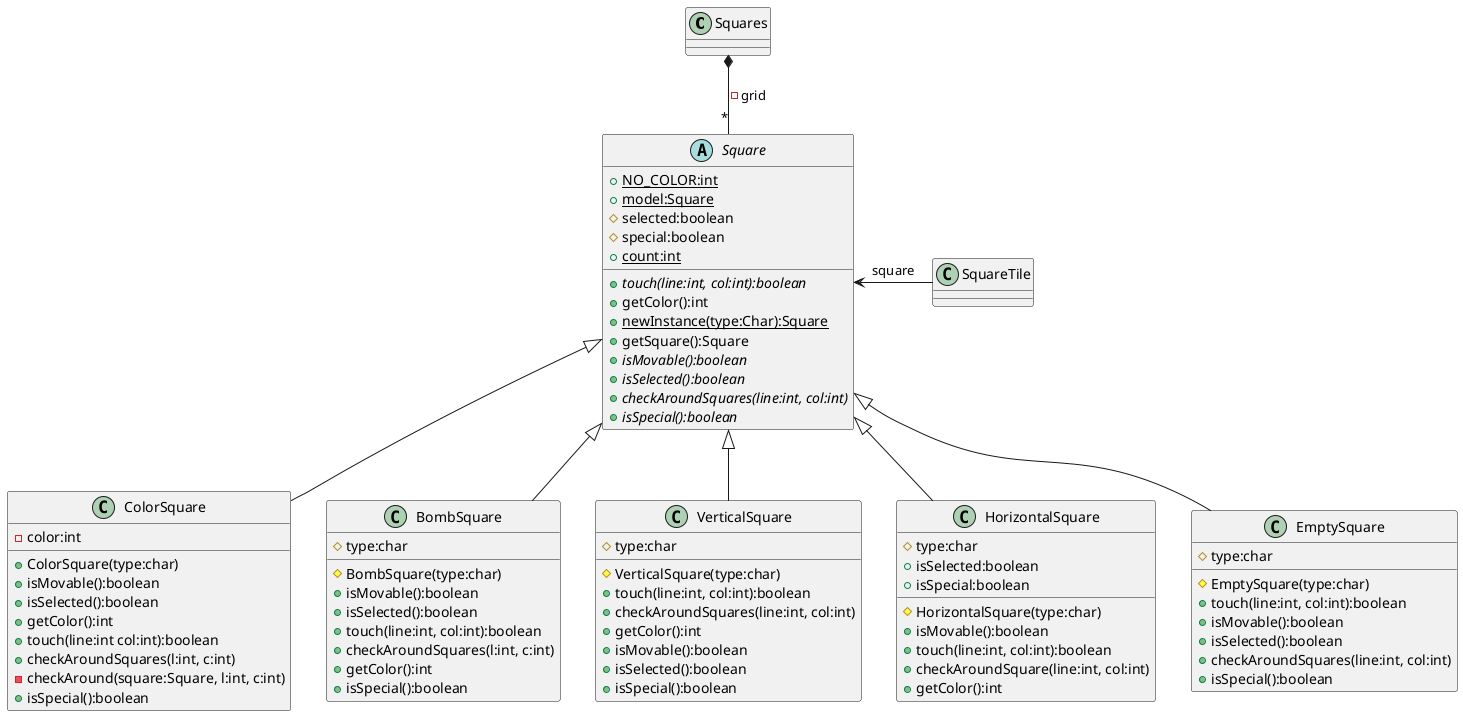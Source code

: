 @startuml


Squares *-- "*" Square : -grid

abstract class Square {
    +{static}NO_COLOR:int
    +{static}model:Square
    #selected:boolean
    #special:boolean
    +{static}count:int
    +{abstract}touch(line:int, col:int):boolean
    +getColor():int
    +{static}newInstance(type:Char):Square
    +getSquare():Square
    +{abstract}isMovable():boolean
    +{abstract}isSelected():boolean
    +{abstract}checkAroundSquares(line:int, col:int)
    +{abstract}isSpecial():boolean
}

class ColorSquare {
    -color:int
    +ColorSquare(type:char)
    +isMovable():boolean
    +isSelected():boolean
    +getColor():int
    +touch(line:int col:int):boolean
    +checkAroundSquares(l:int, c:int)
    -checkAround(square:Square, l:int, c:int)
    +isSpecial():boolean
}

class BombSquare {
    #type:char
    #BombSquare(type:char)
    +isMovable():boolean
    +isSelected():boolean
    +touch(line:int, col:int):boolean
    +checkAroundSquares(l:int, c:int)
    +getColor():int
    +isSpecial():boolean
}

class VerticalSquare {
    #type:char
    #VerticalSquare(type:char)
    +touch(line:int, col:int):boolean
    +checkAroundSquares(line:int, col:int)
    +getColor():int
    +isMovable():boolean
    +isSelected():boolean
    +isSpecial():boolean
}

class HorizontalSquare {
    #type:char
    #HorizontalSquare(type:char)
    +isMovable():boolean
    +isSelected:boolean
    +touch(line:int, col:int):boolean
    +checkAroundSquare(line:int, col:int)
    +getColor():int
    +isSpecial:boolean
}

class EmptySquare {
    #type:char
    #EmptySquare(type:char)
    +touch(line:int, col:int):boolean
    +isMovable():boolean
    +isSelected():boolean
    +checkAroundSquares(line:int, col:int)
    +isSpecial():boolean
}

Square <- SquareTile : square

Square <|-- ColorSquare
Square <|-- BombSquare
Square <|-- VerticalSquare
Square <|-- HorizontalSquare
Square <|-- EmptySquare





@enduml